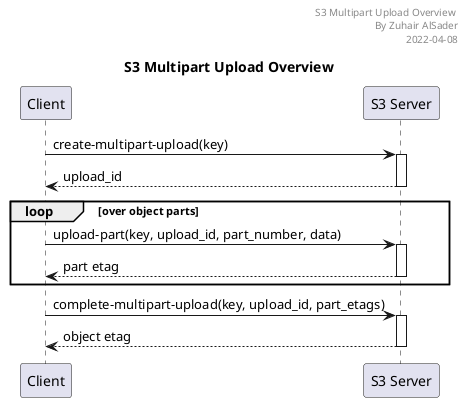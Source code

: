 @startuml multipart overview

header S3 Multipart Upload Overview \n By Zuhair AlSader\n2022-04-08
title S3 Multipart Upload Overview

participant "Client" as client
participant "S3 Server" as server

autoactivate on

client -> server: create-multipart-upload(key)
server --> client: upload_id

loop over object parts
  client -> server: upload-part(key, upload_id, part_number, data)
  server --> client: part etag
end

client -> server: complete-multipart-upload(key, upload_id, part_etags)
server --> client: object etag

@enduml